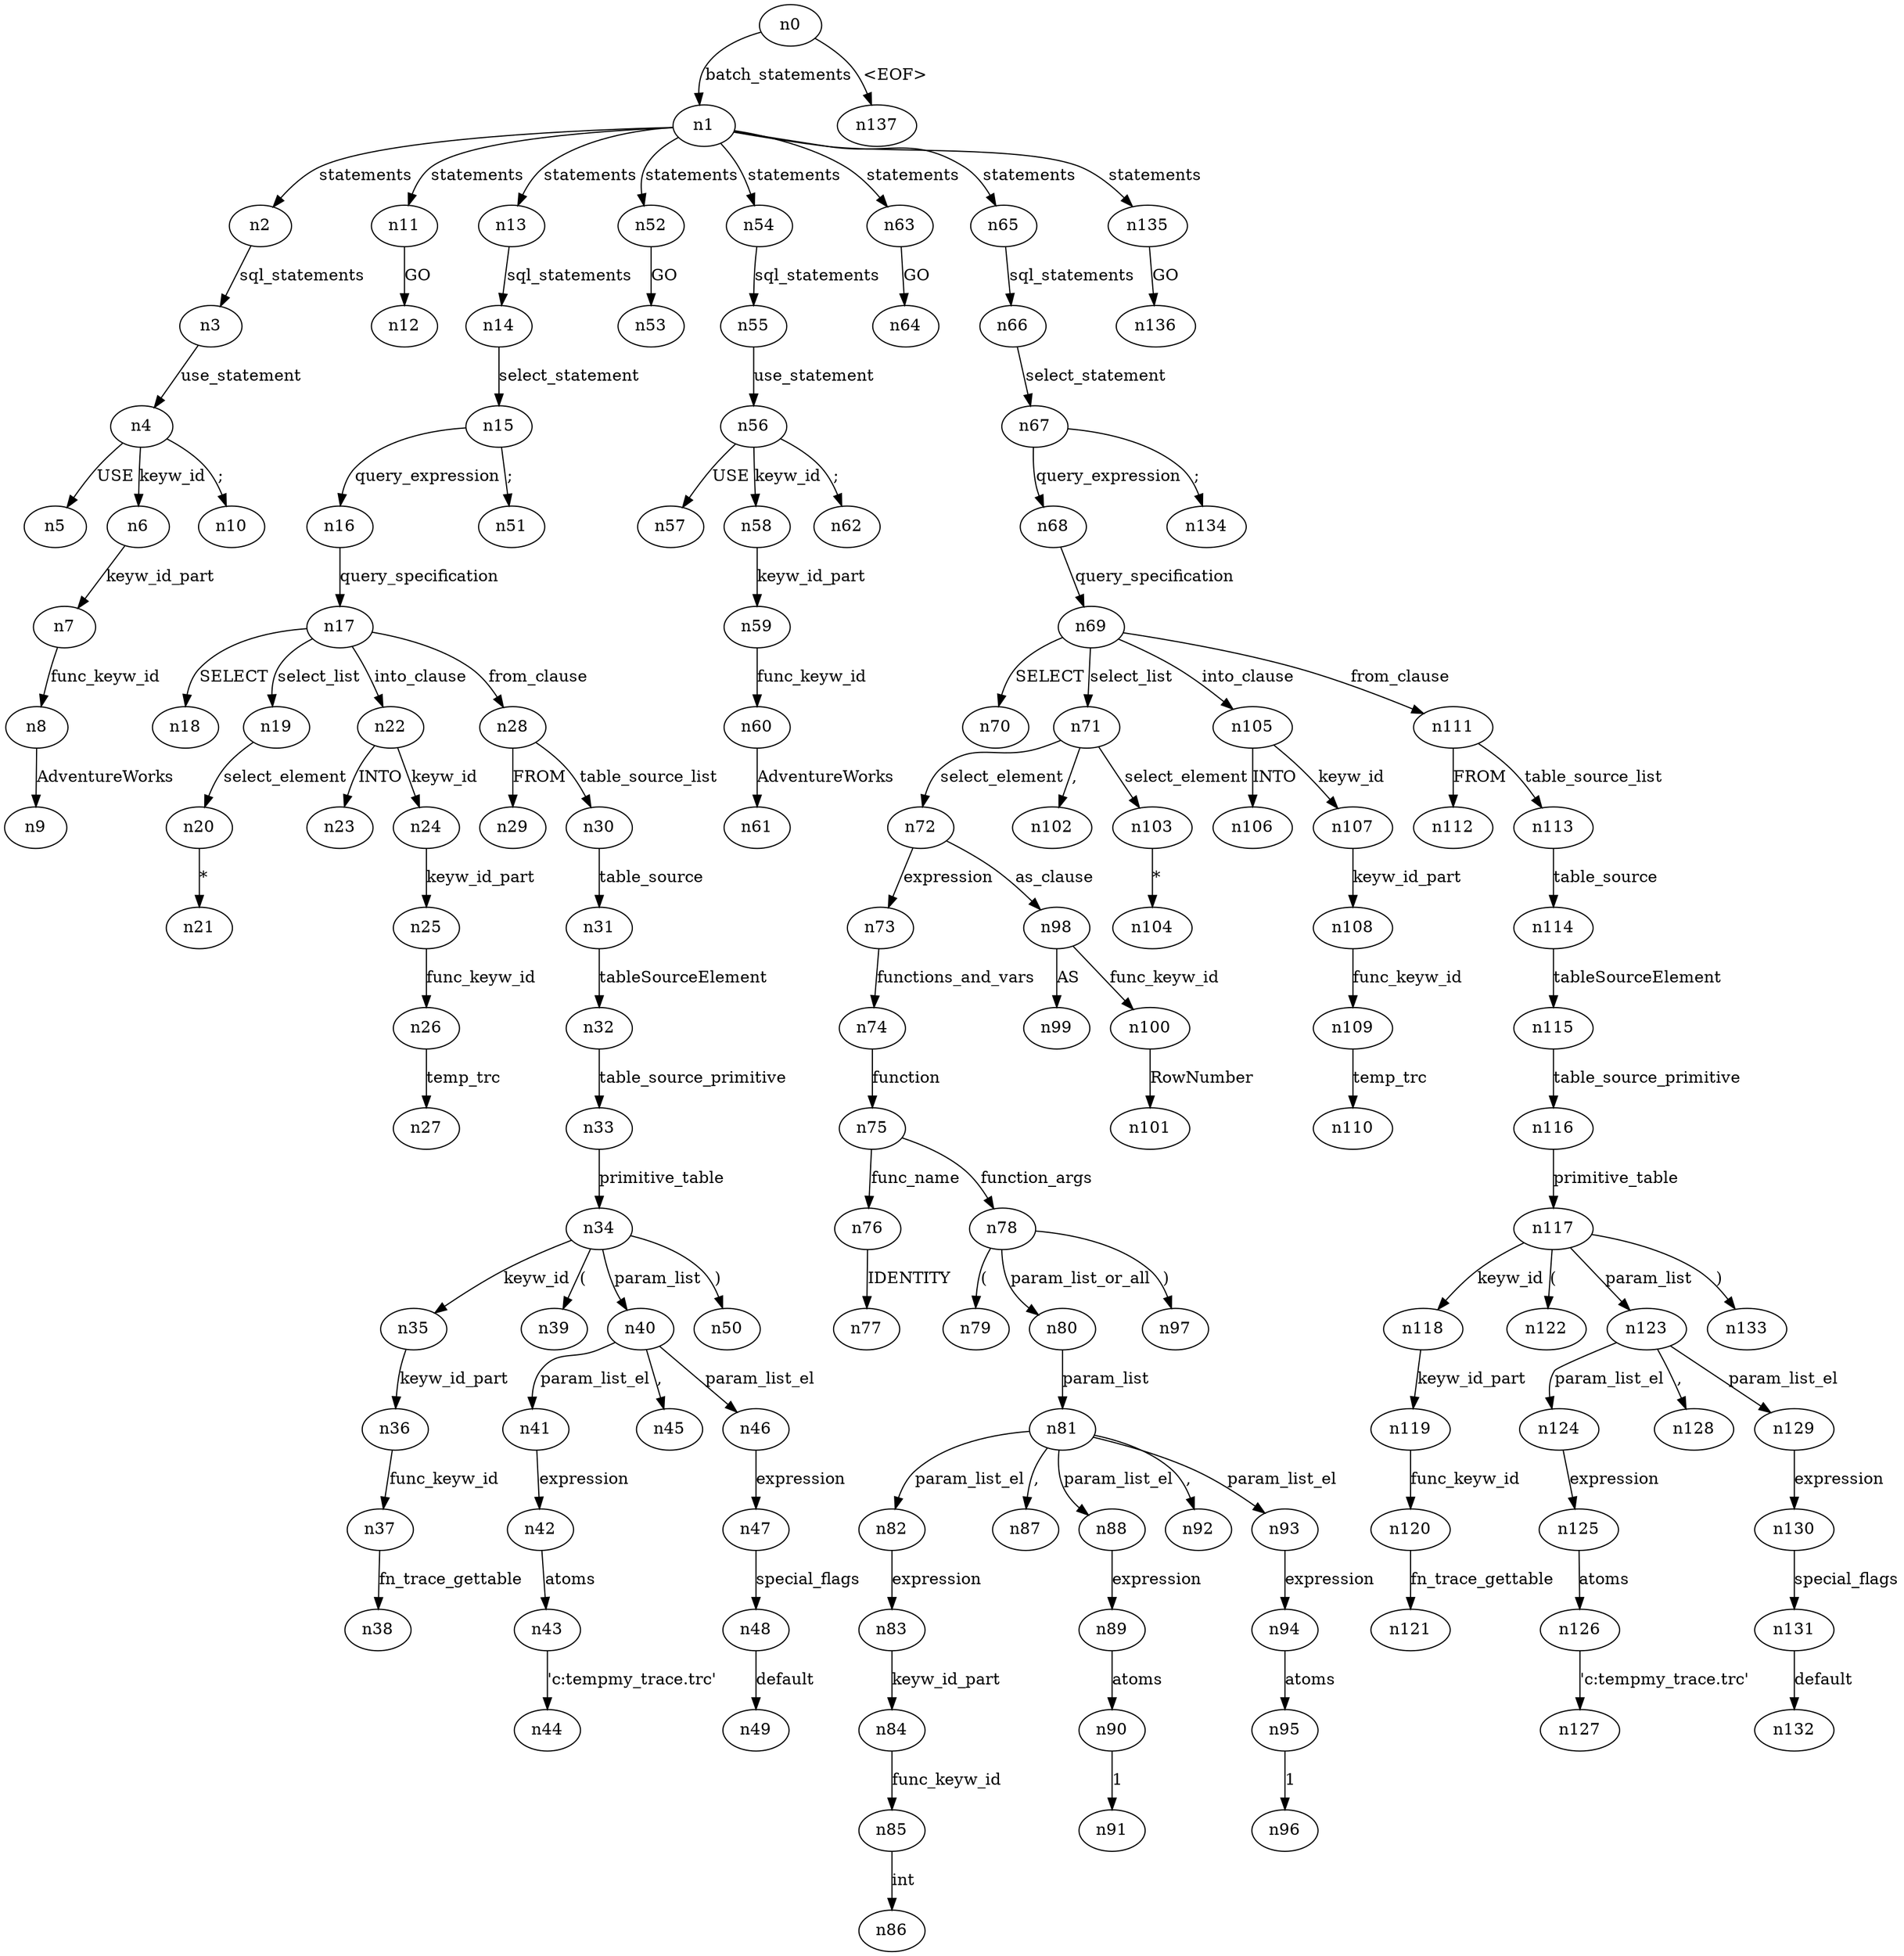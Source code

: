 digraph ParseTree {
  n0 -> n1 [label="batch_statements"];
  n1 -> n2 [label="statements"];
  n2 -> n3 [label="sql_statements"];
  n3 -> n4 [label="use_statement"];
  n4 -> n5 [label="USE"];
  n4 -> n6 [label="keyw_id"];
  n6 -> n7 [label="keyw_id_part"];
  n7 -> n8 [label="func_keyw_id"];
  n8 -> n9 [label="AdventureWorks"];
  n4 -> n10 [label=";"];
  n1 -> n11 [label="statements"];
  n11 -> n12 [label="GO"];
  n1 -> n13 [label="statements"];
  n13 -> n14 [label="sql_statements"];
  n14 -> n15 [label="select_statement"];
  n15 -> n16 [label="query_expression"];
  n16 -> n17 [label="query_specification"];
  n17 -> n18 [label="SELECT"];
  n17 -> n19 [label="select_list"];
  n19 -> n20 [label="select_element"];
  n20 -> n21 [label="*"];
  n17 -> n22 [label="into_clause"];
  n22 -> n23 [label="INTO"];
  n22 -> n24 [label="keyw_id"];
  n24 -> n25 [label="keyw_id_part"];
  n25 -> n26 [label="func_keyw_id"];
  n26 -> n27 [label="temp_trc"];
  n17 -> n28 [label="from_clause"];
  n28 -> n29 [label="FROM"];
  n28 -> n30 [label="table_source_list"];
  n30 -> n31 [label="table_source"];
  n31 -> n32 [label="tableSourceElement"];
  n32 -> n33 [label="table_source_primitive"];
  n33 -> n34 [label="primitive_table"];
  n34 -> n35 [label="keyw_id"];
  n35 -> n36 [label="keyw_id_part"];
  n36 -> n37 [label="func_keyw_id"];
  n37 -> n38 [label="fn_trace_gettable"];
  n34 -> n39 [label="("];
  n34 -> n40 [label="param_list"];
  n40 -> n41 [label="param_list_el"];
  n41 -> n42 [label="expression"];
  n42 -> n43 [label="atoms"];
  n43 -> n44 [label="'c:\temp\my_trace.trc'"];
  n40 -> n45 [label=","];
  n40 -> n46 [label="param_list_el"];
  n46 -> n47 [label="expression"];
  n47 -> n48 [label="special_flags"];
  n48 -> n49 [label="default"];
  n34 -> n50 [label=")"];
  n15 -> n51 [label=";"];
  n1 -> n52 [label="statements"];
  n52 -> n53 [label="GO"];
  n1 -> n54 [label="statements"];
  n54 -> n55 [label="sql_statements"];
  n55 -> n56 [label="use_statement"];
  n56 -> n57 [label="USE"];
  n56 -> n58 [label="keyw_id"];
  n58 -> n59 [label="keyw_id_part"];
  n59 -> n60 [label="func_keyw_id"];
  n60 -> n61 [label="AdventureWorks"];
  n56 -> n62 [label=";"];
  n1 -> n63 [label="statements"];
  n63 -> n64 [label="GO"];
  n1 -> n65 [label="statements"];
  n65 -> n66 [label="sql_statements"];
  n66 -> n67 [label="select_statement"];
  n67 -> n68 [label="query_expression"];
  n68 -> n69 [label="query_specification"];
  n69 -> n70 [label="SELECT"];
  n69 -> n71 [label="select_list"];
  n71 -> n72 [label="select_element"];
  n72 -> n73 [label="expression"];
  n73 -> n74 [label="functions_and_vars"];
  n74 -> n75 [label="function"];
  n75 -> n76 [label="func_name"];
  n76 -> n77 [label="IDENTITY"];
  n75 -> n78 [label="function_args"];
  n78 -> n79 [label="("];
  n78 -> n80 [label="param_list_or_all"];
  n80 -> n81 [label="param_list"];
  n81 -> n82 [label="param_list_el"];
  n82 -> n83 [label="expression"];
  n83 -> n84 [label="keyw_id_part"];
  n84 -> n85 [label="func_keyw_id"];
  n85 -> n86 [label="int"];
  n81 -> n87 [label=","];
  n81 -> n88 [label="param_list_el"];
  n88 -> n89 [label="expression"];
  n89 -> n90 [label="atoms"];
  n90 -> n91 [label="1"];
  n81 -> n92 [label=","];
  n81 -> n93 [label="param_list_el"];
  n93 -> n94 [label="expression"];
  n94 -> n95 [label="atoms"];
  n95 -> n96 [label="1"];
  n78 -> n97 [label=")"];
  n72 -> n98 [label="as_clause"];
  n98 -> n99 [label="AS"];
  n98 -> n100 [label="func_keyw_id"];
  n100 -> n101 [label="RowNumber"];
  n71 -> n102 [label=","];
  n71 -> n103 [label="select_element"];
  n103 -> n104 [label="*"];
  n69 -> n105 [label="into_clause"];
  n105 -> n106 [label="INTO"];
  n105 -> n107 [label="keyw_id"];
  n107 -> n108 [label="keyw_id_part"];
  n108 -> n109 [label="func_keyw_id"];
  n109 -> n110 [label="temp_trc"];
  n69 -> n111 [label="from_clause"];
  n111 -> n112 [label="FROM"];
  n111 -> n113 [label="table_source_list"];
  n113 -> n114 [label="table_source"];
  n114 -> n115 [label="tableSourceElement"];
  n115 -> n116 [label="table_source_primitive"];
  n116 -> n117 [label="primitive_table"];
  n117 -> n118 [label="keyw_id"];
  n118 -> n119 [label="keyw_id_part"];
  n119 -> n120 [label="func_keyw_id"];
  n120 -> n121 [label="fn_trace_gettable"];
  n117 -> n122 [label="("];
  n117 -> n123 [label="param_list"];
  n123 -> n124 [label="param_list_el"];
  n124 -> n125 [label="expression"];
  n125 -> n126 [label="atoms"];
  n126 -> n127 [label="'c:\temp\my_trace.trc'"];
  n123 -> n128 [label=","];
  n123 -> n129 [label="param_list_el"];
  n129 -> n130 [label="expression"];
  n130 -> n131 [label="special_flags"];
  n131 -> n132 [label="default"];
  n117 -> n133 [label=")"];
  n67 -> n134 [label=";"];
  n1 -> n135 [label="statements"];
  n135 -> n136 [label="GO"];
  n0 -> n137 [label="<EOF>"];
}